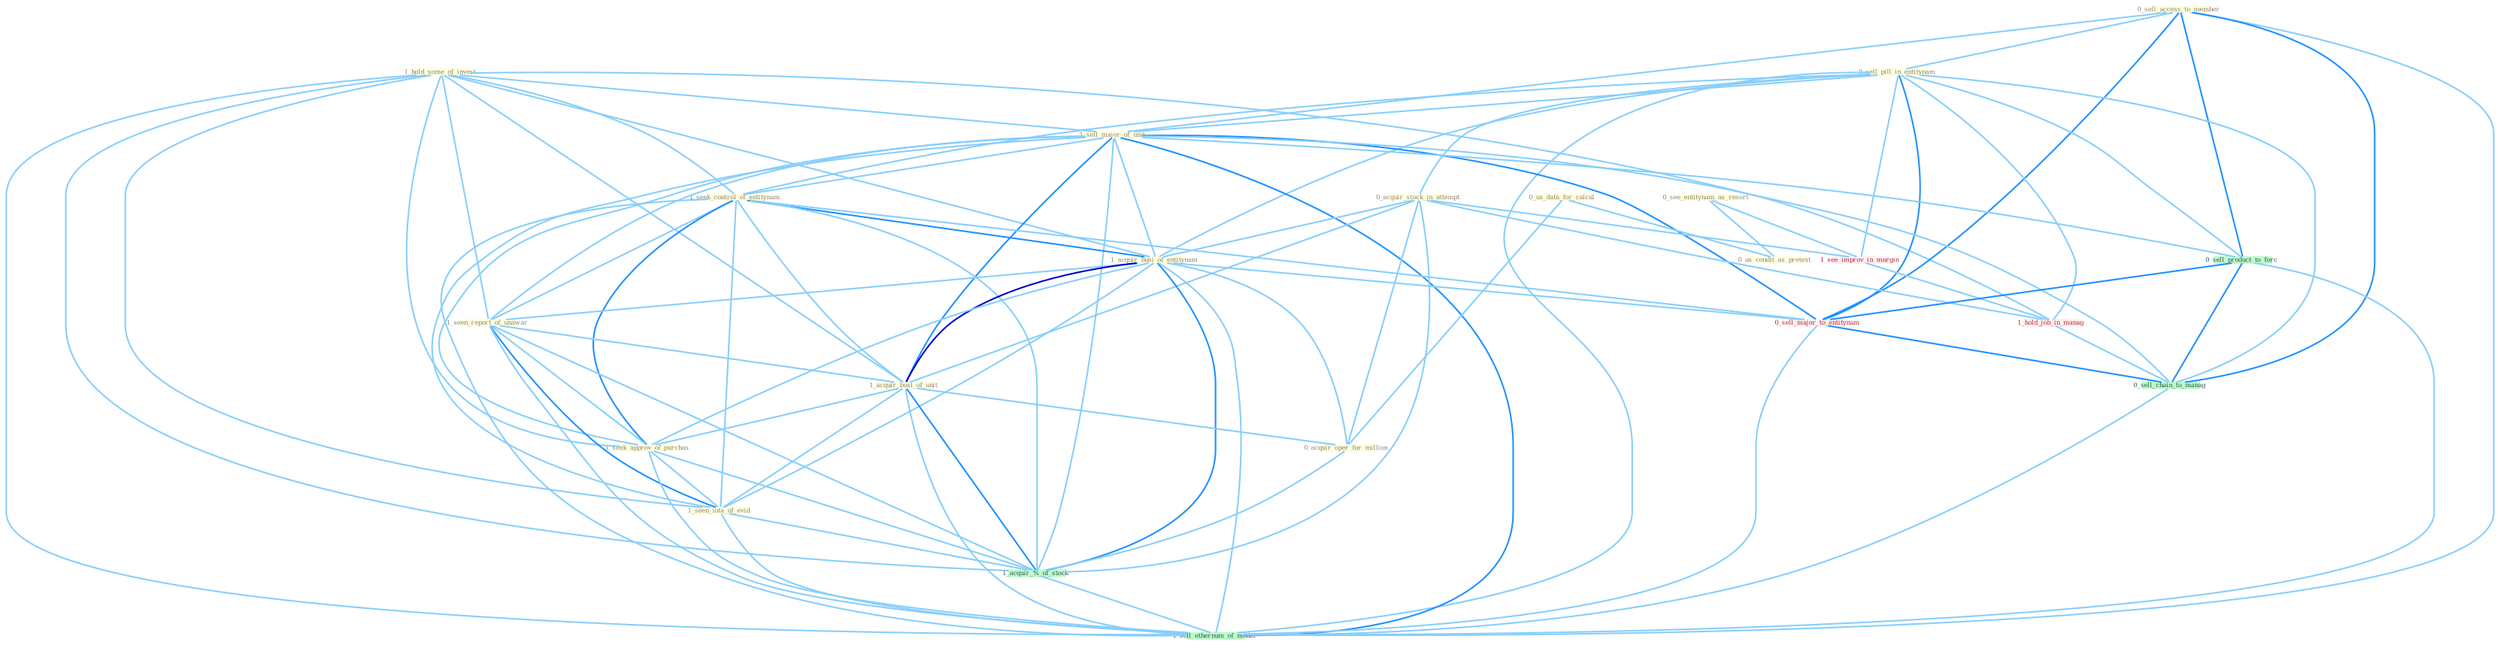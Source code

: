Graph G{ 
    node
    [shape=polygon,style=filled,width=.5,height=.06,color="#BDFCC9",fixedsize=true,fontsize=4,
    fontcolor="#2f4f4f"];
    {node
    [color="#ffffe0", fontcolor="#8b7d6b"] "1_hold_some_of_invest " "0_see_entitynam_as_resort " "0_sell_access_to_member " "0_sell_pill_in_entitynam " "1_sell_major_of_unit " "1_seek_control_of_entitynam " "0_acquir_stock_in_attempt " "1_acquir_busi_of_entitynam " "0_us_data_for_calcul " "1_seen_report_of_unawar " "1_acquir_busi_of_unit " "1_seek_approv_of_purchas " "0_acquir_oper_for_million " "0_us_condit_as_pretext " "1_seen_iota_of_evid "}
{node [color="#fff0f5", fontcolor="#b22222"] "1_see_improv_in_margin " "1_hold_job_in_manag " "0_sell_major_to_entitynam "}
edge [color="#B0E2FF"];

	"1_hold_some_of_invest " -- "1_sell_major_of_unit " [w="1", color="#87cefa" ];
	"1_hold_some_of_invest " -- "1_seek_control_of_entitynam " [w="1", color="#87cefa" ];
	"1_hold_some_of_invest " -- "1_acquir_busi_of_entitynam " [w="1", color="#87cefa" ];
	"1_hold_some_of_invest " -- "1_seen_report_of_unawar " [w="1", color="#87cefa" ];
	"1_hold_some_of_invest " -- "1_acquir_busi_of_unit " [w="1", color="#87cefa" ];
	"1_hold_some_of_invest " -- "1_seek_approv_of_purchas " [w="1", color="#87cefa" ];
	"1_hold_some_of_invest " -- "1_seen_iota_of_evid " [w="1", color="#87cefa" ];
	"1_hold_some_of_invest " -- "1_acquir_%_of_stock " [w="1", color="#87cefa" ];
	"1_hold_some_of_invest " -- "1_hold_job_in_manag " [w="1", color="#87cefa" ];
	"1_hold_some_of_invest " -- "1_sell_othernum_of_model " [w="1", color="#87cefa" ];
	"0_see_entitynam_as_resort " -- "0_us_condit_as_pretext " [w="1", color="#87cefa" ];
	"0_see_entitynam_as_resort " -- "1_see_improv_in_margin " [w="1", color="#87cefa" ];
	"0_sell_access_to_member " -- "0_sell_pill_in_entitynam " [w="1", color="#87cefa" ];
	"0_sell_access_to_member " -- "1_sell_major_of_unit " [w="1", color="#87cefa" ];
	"0_sell_access_to_member " -- "0_sell_product_to_forc " [w="2", color="#1e90ff" , len=0.8];
	"0_sell_access_to_member " -- "0_sell_major_to_entitynam " [w="2", color="#1e90ff" , len=0.8];
	"0_sell_access_to_member " -- "0_sell_chain_to_manag " [w="2", color="#1e90ff" , len=0.8];
	"0_sell_access_to_member " -- "1_sell_othernum_of_model " [w="1", color="#87cefa" ];
	"0_sell_pill_in_entitynam " -- "1_sell_major_of_unit " [w="1", color="#87cefa" ];
	"0_sell_pill_in_entitynam " -- "1_seek_control_of_entitynam " [w="1", color="#87cefa" ];
	"0_sell_pill_in_entitynam " -- "0_acquir_stock_in_attempt " [w="1", color="#87cefa" ];
	"0_sell_pill_in_entitynam " -- "1_acquir_busi_of_entitynam " [w="1", color="#87cefa" ];
	"0_sell_pill_in_entitynam " -- "1_see_improv_in_margin " [w="1", color="#87cefa" ];
	"0_sell_pill_in_entitynam " -- "1_hold_job_in_manag " [w="1", color="#87cefa" ];
	"0_sell_pill_in_entitynam " -- "0_sell_product_to_forc " [w="1", color="#87cefa" ];
	"0_sell_pill_in_entitynam " -- "0_sell_major_to_entitynam " [w="2", color="#1e90ff" , len=0.8];
	"0_sell_pill_in_entitynam " -- "0_sell_chain_to_manag " [w="1", color="#87cefa" ];
	"0_sell_pill_in_entitynam " -- "1_sell_othernum_of_model " [w="1", color="#87cefa" ];
	"1_sell_major_of_unit " -- "1_seek_control_of_entitynam " [w="1", color="#87cefa" ];
	"1_sell_major_of_unit " -- "1_acquir_busi_of_entitynam " [w="1", color="#87cefa" ];
	"1_sell_major_of_unit " -- "1_seen_report_of_unawar " [w="1", color="#87cefa" ];
	"1_sell_major_of_unit " -- "1_acquir_busi_of_unit " [w="2", color="#1e90ff" , len=0.8];
	"1_sell_major_of_unit " -- "1_seek_approv_of_purchas " [w="1", color="#87cefa" ];
	"1_sell_major_of_unit " -- "1_seen_iota_of_evid " [w="1", color="#87cefa" ];
	"1_sell_major_of_unit " -- "1_acquir_%_of_stock " [w="1", color="#87cefa" ];
	"1_sell_major_of_unit " -- "0_sell_product_to_forc " [w="1", color="#87cefa" ];
	"1_sell_major_of_unit " -- "0_sell_major_to_entitynam " [w="2", color="#1e90ff" , len=0.8];
	"1_sell_major_of_unit " -- "0_sell_chain_to_manag " [w="1", color="#87cefa" ];
	"1_sell_major_of_unit " -- "1_sell_othernum_of_model " [w="2", color="#1e90ff" , len=0.8];
	"1_seek_control_of_entitynam " -- "1_acquir_busi_of_entitynam " [w="2", color="#1e90ff" , len=0.8];
	"1_seek_control_of_entitynam " -- "1_seen_report_of_unawar " [w="1", color="#87cefa" ];
	"1_seek_control_of_entitynam " -- "1_acquir_busi_of_unit " [w="1", color="#87cefa" ];
	"1_seek_control_of_entitynam " -- "1_seek_approv_of_purchas " [w="2", color="#1e90ff" , len=0.8];
	"1_seek_control_of_entitynam " -- "1_seen_iota_of_evid " [w="1", color="#87cefa" ];
	"1_seek_control_of_entitynam " -- "1_acquir_%_of_stock " [w="1", color="#87cefa" ];
	"1_seek_control_of_entitynam " -- "0_sell_major_to_entitynam " [w="1", color="#87cefa" ];
	"1_seek_control_of_entitynam " -- "1_sell_othernum_of_model " [w="1", color="#87cefa" ];
	"0_acquir_stock_in_attempt " -- "1_acquir_busi_of_entitynam " [w="1", color="#87cefa" ];
	"0_acquir_stock_in_attempt " -- "1_acquir_busi_of_unit " [w="1", color="#87cefa" ];
	"0_acquir_stock_in_attempt " -- "0_acquir_oper_for_million " [w="1", color="#87cefa" ];
	"0_acquir_stock_in_attempt " -- "1_see_improv_in_margin " [w="1", color="#87cefa" ];
	"0_acquir_stock_in_attempt " -- "1_acquir_%_of_stock " [w="1", color="#87cefa" ];
	"0_acquir_stock_in_attempt " -- "1_hold_job_in_manag " [w="1", color="#87cefa" ];
	"1_acquir_busi_of_entitynam " -- "1_seen_report_of_unawar " [w="1", color="#87cefa" ];
	"1_acquir_busi_of_entitynam " -- "1_acquir_busi_of_unit " [w="3", color="#0000cd" , len=0.6];
	"1_acquir_busi_of_entitynam " -- "1_seek_approv_of_purchas " [w="1", color="#87cefa" ];
	"1_acquir_busi_of_entitynam " -- "0_acquir_oper_for_million " [w="1", color="#87cefa" ];
	"1_acquir_busi_of_entitynam " -- "1_seen_iota_of_evid " [w="1", color="#87cefa" ];
	"1_acquir_busi_of_entitynam " -- "1_acquir_%_of_stock " [w="2", color="#1e90ff" , len=0.8];
	"1_acquir_busi_of_entitynam " -- "0_sell_major_to_entitynam " [w="1", color="#87cefa" ];
	"1_acquir_busi_of_entitynam " -- "1_sell_othernum_of_model " [w="1", color="#87cefa" ];
	"0_us_data_for_calcul " -- "0_acquir_oper_for_million " [w="1", color="#87cefa" ];
	"0_us_data_for_calcul " -- "0_us_condit_as_pretext " [w="1", color="#87cefa" ];
	"1_seen_report_of_unawar " -- "1_acquir_busi_of_unit " [w="1", color="#87cefa" ];
	"1_seen_report_of_unawar " -- "1_seek_approv_of_purchas " [w="1", color="#87cefa" ];
	"1_seen_report_of_unawar " -- "1_seen_iota_of_evid " [w="2", color="#1e90ff" , len=0.8];
	"1_seen_report_of_unawar " -- "1_acquir_%_of_stock " [w="1", color="#87cefa" ];
	"1_seen_report_of_unawar " -- "1_sell_othernum_of_model " [w="1", color="#87cefa" ];
	"1_acquir_busi_of_unit " -- "1_seek_approv_of_purchas " [w="1", color="#87cefa" ];
	"1_acquir_busi_of_unit " -- "0_acquir_oper_for_million " [w="1", color="#87cefa" ];
	"1_acquir_busi_of_unit " -- "1_seen_iota_of_evid " [w="1", color="#87cefa" ];
	"1_acquir_busi_of_unit " -- "1_acquir_%_of_stock " [w="2", color="#1e90ff" , len=0.8];
	"1_acquir_busi_of_unit " -- "1_sell_othernum_of_model " [w="1", color="#87cefa" ];
	"1_seek_approv_of_purchas " -- "1_seen_iota_of_evid " [w="1", color="#87cefa" ];
	"1_seek_approv_of_purchas " -- "1_acquir_%_of_stock " [w="1", color="#87cefa" ];
	"1_seek_approv_of_purchas " -- "1_sell_othernum_of_model " [w="1", color="#87cefa" ];
	"0_acquir_oper_for_million " -- "1_acquir_%_of_stock " [w="1", color="#87cefa" ];
	"1_seen_iota_of_evid " -- "1_acquir_%_of_stock " [w="1", color="#87cefa" ];
	"1_seen_iota_of_evid " -- "1_sell_othernum_of_model " [w="1", color="#87cefa" ];
	"1_see_improv_in_margin " -- "1_hold_job_in_manag " [w="1", color="#87cefa" ];
	"1_acquir_%_of_stock " -- "1_sell_othernum_of_model " [w="1", color="#87cefa" ];
	"1_hold_job_in_manag " -- "0_sell_chain_to_manag " [w="1", color="#87cefa" ];
	"0_sell_product_to_forc " -- "0_sell_major_to_entitynam " [w="2", color="#1e90ff" , len=0.8];
	"0_sell_product_to_forc " -- "0_sell_chain_to_manag " [w="2", color="#1e90ff" , len=0.8];
	"0_sell_product_to_forc " -- "1_sell_othernum_of_model " [w="1", color="#87cefa" ];
	"0_sell_major_to_entitynam " -- "0_sell_chain_to_manag " [w="2", color="#1e90ff" , len=0.8];
	"0_sell_major_to_entitynam " -- "1_sell_othernum_of_model " [w="1", color="#87cefa" ];
	"0_sell_chain_to_manag " -- "1_sell_othernum_of_model " [w="1", color="#87cefa" ];
}